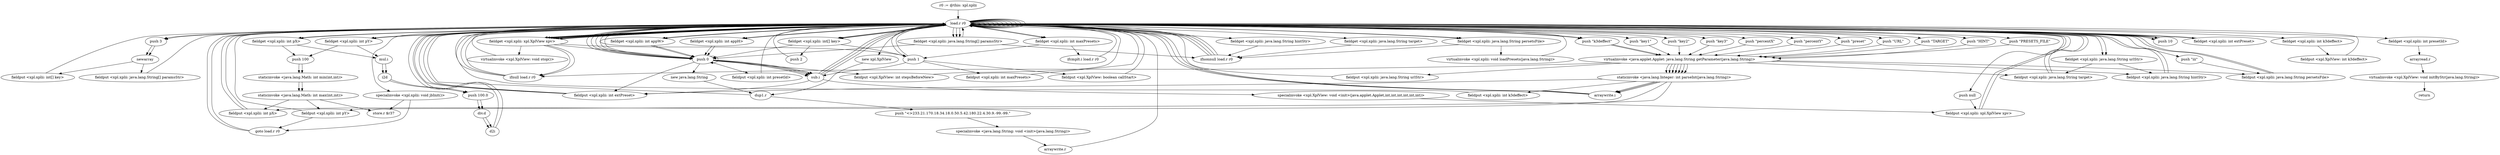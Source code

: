 digraph "" {
    "r0 := @this: xpl.xplii"
    "load.r r0"
    "r0 := @this: xpl.xplii"->"load.r r0";
    "push 3"
    "load.r r0"->"push 3";
    "newarray"
    "push 3"->"newarray";
    "fieldput <xpl.xplii: int[] key>"
    "newarray"->"fieldput <xpl.xplii: int[] key>";
    "fieldput <xpl.xplii: int[] key>"->"load.r r0";
    "load.r r0"->"load.r r0";
    "push \"percentX\""
    "load.r r0"->"push \"percentX\"";
    "virtualinvoke <java.applet.Applet: java.lang.String getParameter(java.lang.String)>"
    "push \"percentX\""->"virtualinvoke <java.applet.Applet: java.lang.String getParameter(java.lang.String)>";
    "staticinvoke <java.lang.Integer: int parseInt(java.lang.String)>"
    "virtualinvoke <java.applet.Applet: java.lang.String getParameter(java.lang.String)>"->"staticinvoke <java.lang.Integer: int parseInt(java.lang.String)>";
    "fieldput <xpl.xplii: int pX>"
    "staticinvoke <java.lang.Integer: int parseInt(java.lang.String)>"->"fieldput <xpl.xplii: int pX>";
    "fieldput <xpl.xplii: int pX>"->"load.r r0";
    "load.r r0"->"load.r r0";
    "push \"percentY\""
    "load.r r0"->"push \"percentY\"";
    "push \"percentY\""->"virtualinvoke <java.applet.Applet: java.lang.String getParameter(java.lang.String)>";
    "virtualinvoke <java.applet.Applet: java.lang.String getParameter(java.lang.String)>"->"staticinvoke <java.lang.Integer: int parseInt(java.lang.String)>";
    "fieldput <xpl.xplii: int pY>"
    "staticinvoke <java.lang.Integer: int parseInt(java.lang.String)>"->"fieldput <xpl.xplii: int pY>";
    "fieldput <xpl.xplii: int pY>"->"load.r r0";
    "load.r r0"->"load.r r0";
    "push \"preset\""
    "load.r r0"->"push \"preset\"";
    "push \"preset\""->"virtualinvoke <java.applet.Applet: java.lang.String getParameter(java.lang.String)>";
    "virtualinvoke <java.applet.Applet: java.lang.String getParameter(java.lang.String)>"->"staticinvoke <java.lang.Integer: int parseInt(java.lang.String)>";
    "fieldput <xpl.xplii: int extPreset>"
    "staticinvoke <java.lang.Integer: int parseInt(java.lang.String)>"->"fieldput <xpl.xplii: int extPreset>";
    "fieldput <xpl.xplii: int extPreset>"->"load.r r0";
    "load.r r0"->"load.r r0";
    "push \"URL\""
    "load.r r0"->"push \"URL\"";
    "push \"URL\""->"virtualinvoke <java.applet.Applet: java.lang.String getParameter(java.lang.String)>";
    "fieldput <xpl.xplii: java.lang.String urlStr>"
    "virtualinvoke <java.applet.Applet: java.lang.String getParameter(java.lang.String)>"->"fieldput <xpl.xplii: java.lang.String urlStr>";
    "fieldput <xpl.xplii: java.lang.String urlStr>"->"load.r r0";
    "load.r r0"->"load.r r0";
    "push \"TARGET\""
    "load.r r0"->"push \"TARGET\"";
    "push \"TARGET\""->"virtualinvoke <java.applet.Applet: java.lang.String getParameter(java.lang.String)>";
    "fieldput <xpl.xplii: java.lang.String target>"
    "virtualinvoke <java.applet.Applet: java.lang.String getParameter(java.lang.String)>"->"fieldput <xpl.xplii: java.lang.String target>";
    "fieldput <xpl.xplii: java.lang.String target>"->"load.r r0";
    "fieldget <xpl.xplii: java.lang.String target>"
    "load.r r0"->"fieldget <xpl.xplii: java.lang.String target>";
    "ifnonnull load.r r0"
    "fieldget <xpl.xplii: java.lang.String target>"->"ifnonnull load.r r0";
    "ifnonnull load.r r0"->"load.r r0";
    "load.r r0"->"load.r r0";
    "fieldget <xpl.xplii: java.lang.String urlStr>"
    "load.r r0"->"fieldget <xpl.xplii: java.lang.String urlStr>";
    "fieldget <xpl.xplii: java.lang.String urlStr>"->"fieldput <xpl.xplii: java.lang.String target>";
    "fieldput <xpl.xplii: java.lang.String target>"->"load.r r0";
    "load.r r0"->"load.r r0";
    "push \"HINT\""
    "load.r r0"->"push \"HINT\"";
    "push \"HINT\""->"virtualinvoke <java.applet.Applet: java.lang.String getParameter(java.lang.String)>";
    "fieldput <xpl.xplii: java.lang.String hintStr>"
    "virtualinvoke <java.applet.Applet: java.lang.String getParameter(java.lang.String)>"->"fieldput <xpl.xplii: java.lang.String hintStr>";
    "fieldput <xpl.xplii: java.lang.String hintStr>"->"load.r r0";
    "fieldget <xpl.xplii: java.lang.String hintStr>"
    "load.r r0"->"fieldget <xpl.xplii: java.lang.String hintStr>";
    "fieldget <xpl.xplii: java.lang.String hintStr>"->"ifnonnull load.r r0";
    "ifnonnull load.r r0"->"load.r r0";
    "load.r r0"->"load.r r0";
    "load.r r0"->"fieldget <xpl.xplii: java.lang.String urlStr>";
    "fieldget <xpl.xplii: java.lang.String urlStr>"->"fieldput <xpl.xplii: java.lang.String hintStr>";
    "fieldput <xpl.xplii: java.lang.String hintStr>"->"load.r r0";
    "load.r r0"->"load.r r0";
    "push \"PRESETS_FILE\""
    "load.r r0"->"push \"PRESETS_FILE\"";
    "push \"PRESETS_FILE\""->"virtualinvoke <java.applet.Applet: java.lang.String getParameter(java.lang.String)>";
    "fieldput <xpl.xplii: java.lang.String persetsFile>"
    "virtualinvoke <java.applet.Applet: java.lang.String getParameter(java.lang.String)>"->"fieldput <xpl.xplii: java.lang.String persetsFile>";
    "fieldput <xpl.xplii: java.lang.String persetsFile>"->"load.r r0";
    "fieldget <xpl.xplii: java.lang.String persetsFile>"
    "load.r r0"->"fieldget <xpl.xplii: java.lang.String persetsFile>";
    "fieldget <xpl.xplii: java.lang.String persetsFile>"->"ifnonnull load.r r0";
    "ifnonnull load.r r0"->"load.r r0";
    "push \"iii\""
    "load.r r0"->"push \"iii\"";
    "push \"iii\""->"fieldput <xpl.xplii: java.lang.String persetsFile>";
    "fieldput <xpl.xplii: java.lang.String persetsFile>"->"load.r r0";
    "push \"k3deffect\""
    "load.r r0"->"push \"k3deffect\"";
    "push \"k3deffect\""->"virtualinvoke <java.applet.Applet: java.lang.String getParameter(java.lang.String)>";
    "ifnull load.r r0"
    "virtualinvoke <java.applet.Applet: java.lang.String getParameter(java.lang.String)>"->"ifnull load.r r0";
    "ifnull load.r r0"->"load.r r0";
    "load.r r0"->"load.r r0";
    "load.r r0"->"push \"k3deffect\"";
    "push \"k3deffect\""->"virtualinvoke <java.applet.Applet: java.lang.String getParameter(java.lang.String)>";
    "virtualinvoke <java.applet.Applet: java.lang.String getParameter(java.lang.String)>"->"staticinvoke <java.lang.Integer: int parseInt(java.lang.String)>";
    "fieldput <xpl.xplii: int k3deffect>"
    "staticinvoke <java.lang.Integer: int parseInt(java.lang.String)>"->"fieldput <xpl.xplii: int k3deffect>";
    "fieldput <xpl.xplii: int k3deffect>"->"load.r r0";
    "fieldget <xpl.xplii: int[] key>"
    "load.r r0"->"fieldget <xpl.xplii: int[] key>";
    "push 0"
    "fieldget <xpl.xplii: int[] key>"->"push 0";
    "push 0"->"load.r r0";
    "push \"key1\""
    "load.r r0"->"push \"key1\"";
    "push \"key1\""->"virtualinvoke <java.applet.Applet: java.lang.String getParameter(java.lang.String)>";
    "virtualinvoke <java.applet.Applet: java.lang.String getParameter(java.lang.String)>"->"staticinvoke <java.lang.Integer: int parseInt(java.lang.String)>";
    "arraywrite.i"
    "staticinvoke <java.lang.Integer: int parseInt(java.lang.String)>"->"arraywrite.i";
    "arraywrite.i"->"load.r r0";
    "load.r r0"->"fieldget <xpl.xplii: int[] key>";
    "push 1"
    "fieldget <xpl.xplii: int[] key>"->"push 1";
    "push 1"->"load.r r0";
    "push \"key2\""
    "load.r r0"->"push \"key2\"";
    "push \"key2\""->"virtualinvoke <java.applet.Applet: java.lang.String getParameter(java.lang.String)>";
    "virtualinvoke <java.applet.Applet: java.lang.String getParameter(java.lang.String)>"->"staticinvoke <java.lang.Integer: int parseInt(java.lang.String)>";
    "staticinvoke <java.lang.Integer: int parseInt(java.lang.String)>"->"arraywrite.i";
    "arraywrite.i"->"load.r r0";
    "load.r r0"->"fieldget <xpl.xplii: int[] key>";
    "push 2"
    "fieldget <xpl.xplii: int[] key>"->"push 2";
    "push 2"->"load.r r0";
    "push \"key3\""
    "load.r r0"->"push \"key3\"";
    "push \"key3\""->"virtualinvoke <java.applet.Applet: java.lang.String getParameter(java.lang.String)>";
    "virtualinvoke <java.applet.Applet: java.lang.String getParameter(java.lang.String)>"->"staticinvoke <java.lang.Integer: int parseInt(java.lang.String)>";
    "staticinvoke <java.lang.Integer: int parseInt(java.lang.String)>"->"arraywrite.i";
    "arraywrite.i"->"load.r r0";
    "push 10"
    "load.r r0"->"push 10";
    "push 10"->"load.r r0";
    "fieldget <xpl.xplii: int pX>"
    "load.r r0"->"fieldget <xpl.xplii: int pX>";
    "push 100"
    "fieldget <xpl.xplii: int pX>"->"push 100";
    "staticinvoke <java.lang.Math: int min(int,int)>"
    "push 100"->"staticinvoke <java.lang.Math: int min(int,int)>";
    "staticinvoke <java.lang.Math: int max(int,int)>"
    "staticinvoke <java.lang.Math: int min(int,int)>"->"staticinvoke <java.lang.Math: int max(int,int)>";
    "staticinvoke <java.lang.Math: int max(int,int)>"->"fieldput <xpl.xplii: int pX>";
    "fieldput <xpl.xplii: int pX>"->"load.r r0";
    "load.r r0"->"push 10";
    "push 10"->"load.r r0";
    "fieldget <xpl.xplii: int pY>"
    "load.r r0"->"fieldget <xpl.xplii: int pY>";
    "fieldget <xpl.xplii: int pY>"->"push 100";
    "push 100"->"staticinvoke <java.lang.Math: int min(int,int)>";
    "staticinvoke <java.lang.Math: int min(int,int)>"->"staticinvoke <java.lang.Math: int max(int,int)>";
    "staticinvoke <java.lang.Math: int max(int,int)>"->"fieldput <xpl.xplii: int pY>";
    "goto load.r r0"
    "fieldput <xpl.xplii: int pY>"->"goto load.r r0";
    "goto load.r r0"->"load.r r0";
    "load.r r0"->"load.r r0";
    "load.r r0"->"fieldget <xpl.xplii: java.lang.String persetsFile>";
    "virtualinvoke <xpl.xplii: void loadPresets(java.lang.String)>"
    "fieldget <xpl.xplii: java.lang.String persetsFile>"->"virtualinvoke <xpl.xplii: void loadPresets(java.lang.String)>";
    "virtualinvoke <xpl.xplii: void loadPresets(java.lang.String)>"->"load.r r0";
    "fieldget <xpl.xplii: java.lang.String[] paramsStr>"
    "load.r r0"->"fieldget <xpl.xplii: java.lang.String[] paramsStr>";
    "fieldget <xpl.xplii: java.lang.String[] paramsStr>"->"ifnonnull load.r r0";
    "ifnonnull load.r r0"->"load.r r0";
    "load.r r0"->"push 3";
    "push 3"->"newarray";
    "fieldput <xpl.xplii: java.lang.String[] paramsStr>"
    "newarray"->"fieldput <xpl.xplii: java.lang.String[] paramsStr>";
    "fieldput <xpl.xplii: java.lang.String[] paramsStr>"->"load.r r0";
    "load.r r0"->"fieldget <xpl.xplii: java.lang.String[] paramsStr>";
    "fieldget <xpl.xplii: java.lang.String[] paramsStr>"->"push 0";
    "new java.lang.String"
    "push 0"->"new java.lang.String";
    "dup1.r"
    "new java.lang.String"->"dup1.r";
    "push \"<>233.21.170.18.34.18.0.50.5.42.180.22.4.30.9.-99.-99.\""
    "dup1.r"->"push \"<>233.21.170.18.34.18.0.50.5.42.180.22.4.30.9.-99.-99.\"";
    "specialinvoke <java.lang.String: void <init>(java.lang.String)>"
    "push \"<>233.21.170.18.34.18.0.50.5.42.180.22.4.30.9.-99.-99.\""->"specialinvoke <java.lang.String: void <init>(java.lang.String)>";
    "arraywrite.r"
    "specialinvoke <java.lang.String: void <init>(java.lang.String)>"->"arraywrite.r";
    "arraywrite.r"->"load.r r0";
    "load.r r0"->"push 1";
    "fieldput <xpl.xplii: int maxPresets>"
    "push 1"->"fieldput <xpl.xplii: int maxPresets>";
    "fieldput <xpl.xplii: int maxPresets>"->"load.r r0";
    "load.r r0"->"push 0";
    "push 0"->"fieldput <xpl.xplii: int extPreset>";
    "fieldput <xpl.xplii: int extPreset>"->"load.r r0";
    "load.r r0"->"push 0";
    "fieldput <xpl.xplii: int presetId>"
    "push 0"->"fieldput <xpl.xplii: int presetId>";
    "fieldput <xpl.xplii: int presetId>"->"load.r r0";
    "fieldget <xpl.xplii: int extPreset>"
    "load.r r0"->"fieldget <xpl.xplii: int extPreset>";
    "fieldget <xpl.xplii: int extPreset>"->"load.r r0";
    "fieldget <xpl.xplii: int maxPresets>"
    "load.r r0"->"fieldget <xpl.xplii: int maxPresets>";
    "ifcmplt.i load.r r0"
    "fieldget <xpl.xplii: int maxPresets>"->"ifcmplt.i load.r r0";
    "ifcmplt.i load.r r0"->"load.r r0";
    "load.r r0"->"load.r r0";
    "load.r r0"->"fieldget <xpl.xplii: int maxPresets>";
    "fieldget <xpl.xplii: int maxPresets>"->"push 1";
    "sub.i"
    "push 1"->"sub.i";
    "sub.i"->"fieldput <xpl.xplii: int extPreset>";
    "fieldput <xpl.xplii: int extPreset>"->"load.r r0";
    "specialinvoke <xpl.xplii: void jbInit()>"
    "load.r r0"->"specialinvoke <xpl.xplii: void jbInit()>";
    "specialinvoke <xpl.xplii: void jbInit()>"->"goto load.r r0";
    "goto load.r r0"->"load.r r0";
    "fieldget <xpl.xplii: xpl.XplView xpv>"
    "load.r r0"->"fieldget <xpl.xplii: xpl.XplView xpv>";
    "fieldget <xpl.xplii: xpl.XplView xpv>"->"ifnull load.r r0";
    "ifnull load.r r0"->"load.r r0";
    "load.r r0"->"fieldget <xpl.xplii: xpl.XplView xpv>";
    "virtualinvoke <xpl.XplView: void stop()>"
    "fieldget <xpl.xplii: xpl.XplView xpv>"->"virtualinvoke <xpl.XplView: void stop()>";
    "virtualinvoke <xpl.XplView: void stop()>"->"load.r r0";
    "load.r r0"->"fieldget <xpl.xplii: xpl.XplView xpv>";
    "fieldget <xpl.xplii: xpl.XplView xpv>"->"ifnull load.r r0";
    "ifnull load.r r0"->"load.r r0";
    "push null"
    "load.r r0"->"push null";
    "fieldput <xpl.xplii: xpl.XplView xpv>"
    "push null"->"fieldput <xpl.xplii: xpl.XplView xpv>";
    "fieldput <xpl.xplii: xpl.XplView xpv>"->"load.r r0";
    "new xpl.XplView"
    "load.r r0"->"new xpl.XplView";
    "new xpl.XplView"->"dup1.r";
    "dup1.r"->"load.r r0";
    "load.r r0"->"push 0";
    "push 0"->"push 0";
    "push 0"->"load.r r0";
    "fieldget <xpl.xplii: int appW>"
    "load.r r0"->"fieldget <xpl.xplii: int appW>";
    "fieldget <xpl.xplii: int appW>"->"push 0";
    "push 0"->"sub.i";
    "sub.i"->"load.r r0";
    "load.r r0"->"fieldget <xpl.xplii: int pX>";
    "mul.i"
    "fieldget <xpl.xplii: int pX>"->"mul.i";
    "i2d"
    "mul.i"->"i2d";
    "push 100.0"
    "i2d"->"push 100.0";
    "div.d"
    "push 100.0"->"div.d";
    "d2i"
    "div.d"->"d2i";
    "d2i"->"load.r r0";
    "fieldget <xpl.xplii: int appH>"
    "load.r r0"->"fieldget <xpl.xplii: int appH>";
    "fieldget <xpl.xplii: int appH>"->"push 0";
    "push 0"->"sub.i";
    "sub.i"->"load.r r0";
    "load.r r0"->"fieldget <xpl.xplii: int pY>";
    "fieldget <xpl.xplii: int pY>"->"mul.i";
    "mul.i"->"i2d";
    "i2d"->"push 100.0";
    "push 100.0"->"div.d";
    "div.d"->"d2i";
    "d2i"->"load.r r0";
    "load.r r0"->"fieldget <xpl.xplii: int appW>";
    "fieldget <xpl.xplii: int appW>"->"push 0";
    "push 0"->"sub.i";
    "sub.i"->"load.r r0";
    "load.r r0"->"fieldget <xpl.xplii: int appH>";
    "fieldget <xpl.xplii: int appH>"->"push 0";
    "push 0"->"sub.i";
    "specialinvoke <xpl.XplView: void <init>(java.applet.Applet,int,int,int,int,int,int)>"
    "sub.i"->"specialinvoke <xpl.XplView: void <init>(java.applet.Applet,int,int,int,int,int,int)>";
    "specialinvoke <xpl.XplView: void <init>(java.applet.Applet,int,int,int,int,int,int)>"->"fieldput <xpl.xplii: xpl.XplView xpv>";
    "fieldput <xpl.xplii: xpl.XplView xpv>"->"load.r r0";
    "load.r r0"->"fieldget <xpl.xplii: xpl.XplView xpv>";
    "fieldget <xpl.xplii: xpl.XplView xpv>"->"push 1";
    "fieldput <xpl.XplView: boolean callStart>"
    "push 1"->"fieldput <xpl.XplView: boolean callStart>";
    "fieldput <xpl.XplView: boolean callStart>"->"load.r r0";
    "load.r r0"->"fieldget <xpl.xplii: xpl.XplView xpv>";
    "fieldget <xpl.xplii: xpl.XplView xpv>"->"push 0";
    "fieldput <xpl.XplView: int stepsBeforeNew>"
    "push 0"->"fieldput <xpl.XplView: int stepsBeforeNew>";
    "fieldput <xpl.XplView: int stepsBeforeNew>"->"load.r r0";
    "load.r r0"->"fieldget <xpl.xplii: xpl.XplView xpv>";
    "fieldget <xpl.xplii: xpl.XplView xpv>"->"load.r r0";
    "fieldget <xpl.xplii: int k3deffect>"
    "load.r r0"->"fieldget <xpl.xplii: int k3deffect>";
    "fieldput <xpl.XplView: int k3deffect>"
    "fieldget <xpl.xplii: int k3deffect>"->"fieldput <xpl.XplView: int k3deffect>";
    "fieldput <xpl.XplView: int k3deffect>"->"load.r r0";
    "load.r r0"->"fieldget <xpl.xplii: xpl.XplView xpv>";
    "fieldget <xpl.xplii: xpl.XplView xpv>"->"load.r r0";
    "load.r r0"->"fieldget <xpl.xplii: java.lang.String[] paramsStr>";
    "fieldget <xpl.xplii: java.lang.String[] paramsStr>"->"load.r r0";
    "fieldget <xpl.xplii: int presetId>"
    "load.r r0"->"fieldget <xpl.xplii: int presetId>";
    "arrayread.r"
    "fieldget <xpl.xplii: int presetId>"->"arrayread.r";
    "virtualinvoke <xpl.XplView: void initByStr(java.lang.String)>"
    "arrayread.r"->"virtualinvoke <xpl.XplView: void initByStr(java.lang.String)>";
    "return"
    "virtualinvoke <xpl.XplView: void initByStr(java.lang.String)>"->"return";
    "store.r $r37"
    "specialinvoke <xpl.xplii: void jbInit()>"->"store.r $r37";
    "staticinvoke <java.lang.Math: int max(int,int)>"->"store.r $r37";
}
